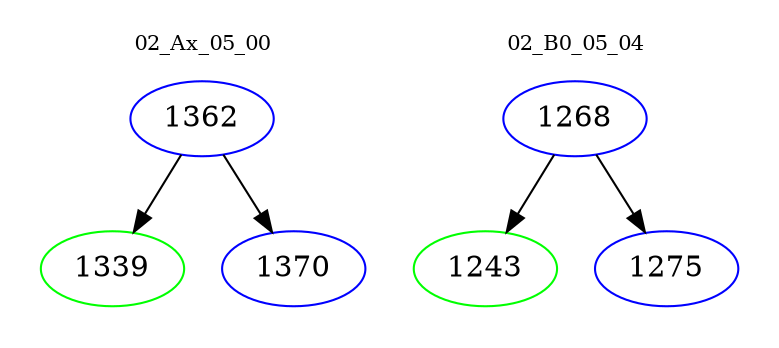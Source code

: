 digraph{
subgraph cluster_0 {
color = white
label = "02_Ax_05_00";
fontsize=10;
T0_1362 [label="1362", color="blue"]
T0_1362 -> T0_1339 [color="black"]
T0_1339 [label="1339", color="green"]
T0_1362 -> T0_1370 [color="black"]
T0_1370 [label="1370", color="blue"]
}
subgraph cluster_1 {
color = white
label = "02_B0_05_04";
fontsize=10;
T1_1268 [label="1268", color="blue"]
T1_1268 -> T1_1243 [color="black"]
T1_1243 [label="1243", color="green"]
T1_1268 -> T1_1275 [color="black"]
T1_1275 [label="1275", color="blue"]
}
}
